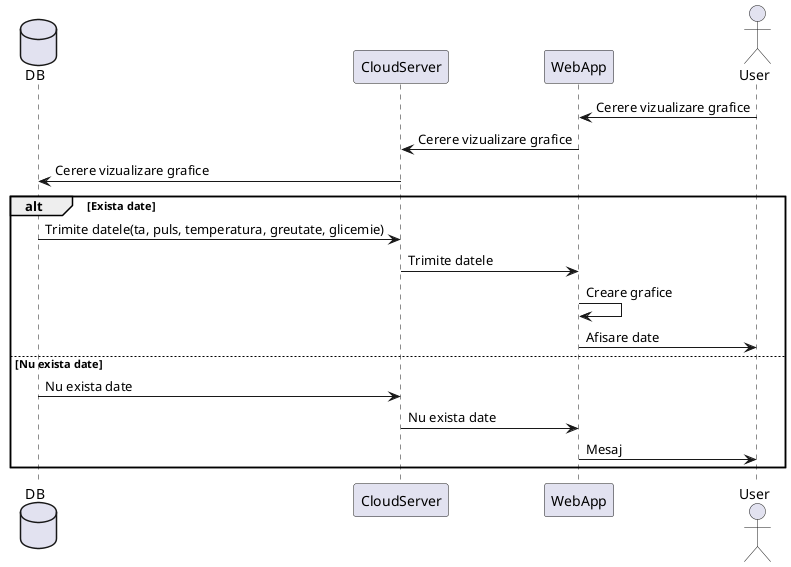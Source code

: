 @startuml Vizualizare_date_pacient

database DB
participant CloudServer
participant WebApp
actor User

User -> WebApp: Cerere vizualizare grafice
WebApp -> CloudServer: Cerere vizualizare grafice
CloudServer -> DB: Cerere vizualizare grafice
alt Exista date
    DB -> CloudServer: Trimite datele(ta, puls, temperatura, greutate, glicemie)
    CloudServer -> WebApp: Trimite datele
    WebApp -> WebApp: Creare grafice
    WebApp -> User: Afisare date
else Nu exista date
    DB -> CloudServer: Nu exista date
    CloudServer -> WebApp: Nu exista date
    WebApp -> User: Mesaj
end

@enduml